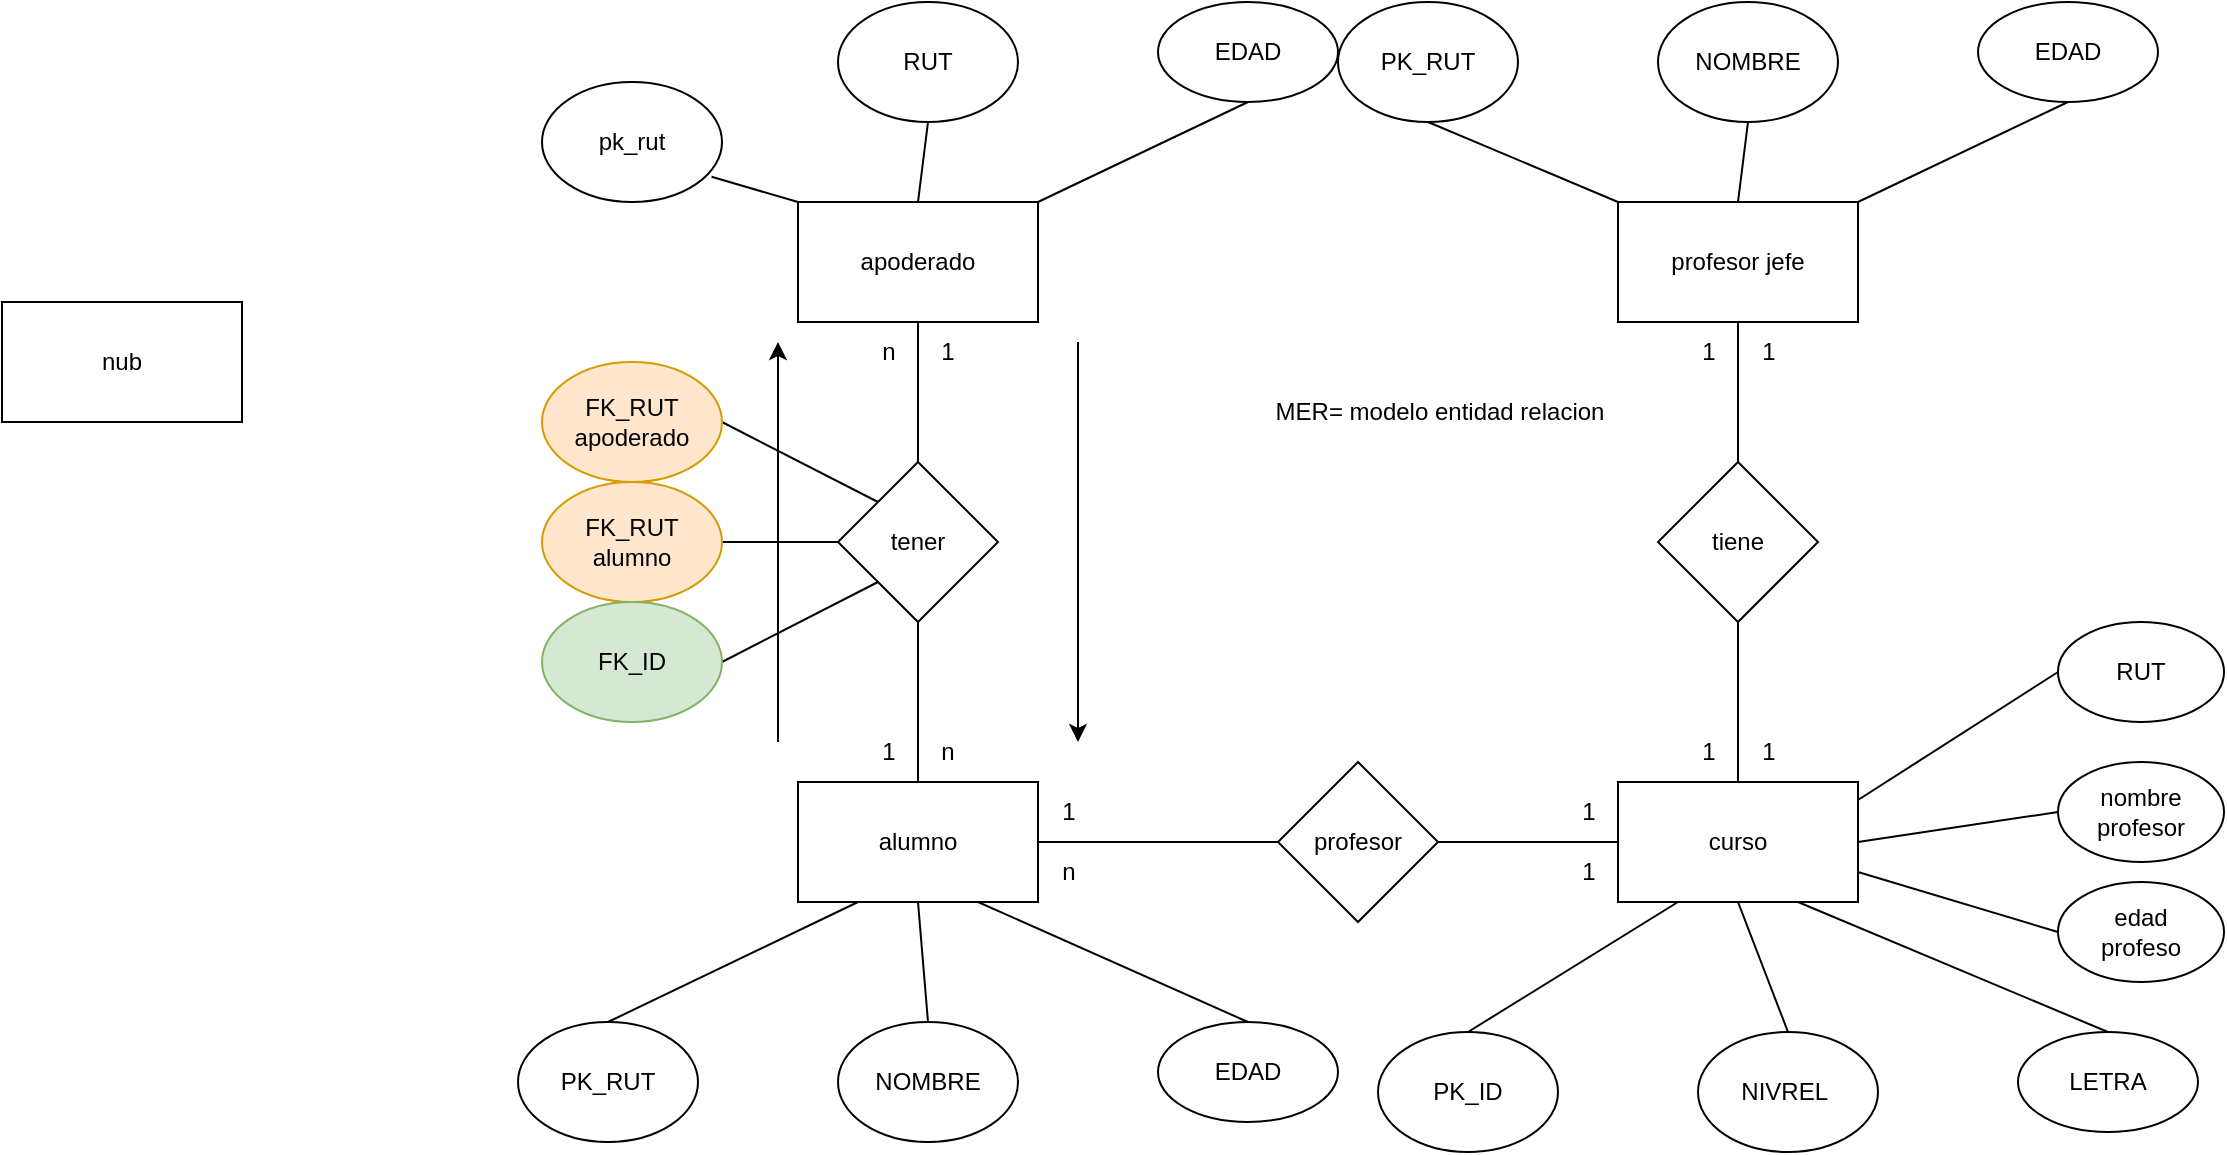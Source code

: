 <mxfile version="24.2.2" type="github">
  <diagram name="Página-1" id="F4TfGY3j-JmZBKwLm8oc">
    <mxGraphModel dx="1678" dy="954" grid="1" gridSize="10" guides="1" tooltips="1" connect="1" arrows="1" fold="1" page="1" pageScale="1" pageWidth="827" pageHeight="1169" math="0" shadow="0">
      <root>
        <mxCell id="0" />
        <mxCell id="1" parent="0" />
        <mxCell id="cJ_Q8wkKweqAUlhBJ2Tt-1" value="apoderado" style="rounded=0;whiteSpace=wrap;html=1;" vertex="1" parent="1">
          <mxGeometry x="528" y="390" width="120" height="60" as="geometry" />
        </mxCell>
        <mxCell id="cJ_Q8wkKweqAUlhBJ2Tt-2" value="alumno" style="rounded=0;whiteSpace=wrap;html=1;" vertex="1" parent="1">
          <mxGeometry x="528" y="680" width="120" height="60" as="geometry" />
        </mxCell>
        <mxCell id="cJ_Q8wkKweqAUlhBJ2Tt-3" value="profesor jefe" style="rounded=0;whiteSpace=wrap;html=1;" vertex="1" parent="1">
          <mxGeometry x="938" y="390" width="120" height="60" as="geometry" />
        </mxCell>
        <mxCell id="cJ_Q8wkKweqAUlhBJ2Tt-4" value="curso" style="rounded=0;whiteSpace=wrap;html=1;" vertex="1" parent="1">
          <mxGeometry x="938" y="680" width="120" height="60" as="geometry" />
        </mxCell>
        <mxCell id="cJ_Q8wkKweqAUlhBJ2Tt-5" value="tener" style="rhombus;whiteSpace=wrap;html=1;" vertex="1" parent="1">
          <mxGeometry x="548" y="520" width="80" height="80" as="geometry" />
        </mxCell>
        <mxCell id="cJ_Q8wkKweqAUlhBJ2Tt-6" value="tiene" style="rhombus;whiteSpace=wrap;html=1;" vertex="1" parent="1">
          <mxGeometry x="958" y="520" width="80" height="80" as="geometry" />
        </mxCell>
        <mxCell id="cJ_Q8wkKweqAUlhBJ2Tt-12" value="" style="endArrow=none;html=1;rounded=0;entryX=0.5;entryY=1;entryDx=0;entryDy=0;" edge="1" parent="1" source="cJ_Q8wkKweqAUlhBJ2Tt-5" target="cJ_Q8wkKweqAUlhBJ2Tt-1">
          <mxGeometry width="50" height="50" relative="1" as="geometry">
            <mxPoint x="628" y="490" as="sourcePoint" />
            <mxPoint x="758" y="610" as="targetPoint" />
          </mxGeometry>
        </mxCell>
        <mxCell id="cJ_Q8wkKweqAUlhBJ2Tt-13" value="" style="endArrow=none;html=1;rounded=0;entryX=0.5;entryY=0;entryDx=0;entryDy=0;" edge="1" parent="1" source="cJ_Q8wkKweqAUlhBJ2Tt-5" target="cJ_Q8wkKweqAUlhBJ2Tt-2">
          <mxGeometry width="50" height="50" relative="1" as="geometry">
            <mxPoint x="588" y="650" as="sourcePoint" />
            <mxPoint x="588" y="670.711" as="targetPoint" />
          </mxGeometry>
        </mxCell>
        <mxCell id="cJ_Q8wkKweqAUlhBJ2Tt-14" value="" style="endArrow=none;html=1;rounded=0;entryX=0.5;entryY=1;entryDx=0;entryDy=0;" edge="1" parent="1" target="cJ_Q8wkKweqAUlhBJ2Tt-3">
          <mxGeometry width="50" height="50" relative="1" as="geometry">
            <mxPoint x="998" y="520" as="sourcePoint" />
            <mxPoint x="1048" y="480" as="targetPoint" />
          </mxGeometry>
        </mxCell>
        <mxCell id="cJ_Q8wkKweqAUlhBJ2Tt-15" value="" style="endArrow=none;html=1;rounded=0;entryX=0.5;entryY=1;entryDx=0;entryDy=0;exitX=0.5;exitY=0;exitDx=0;exitDy=0;" edge="1" parent="1" source="cJ_Q8wkKweqAUlhBJ2Tt-4" target="cJ_Q8wkKweqAUlhBJ2Tt-6">
          <mxGeometry width="50" height="50" relative="1" as="geometry">
            <mxPoint x="998" y="670" as="sourcePoint" />
            <mxPoint x="1048" y="620" as="targetPoint" />
          </mxGeometry>
        </mxCell>
        <mxCell id="cJ_Q8wkKweqAUlhBJ2Tt-16" value="n" style="text;html=1;align=center;verticalAlign=middle;resizable=0;points=[];autosize=1;strokeColor=none;fillColor=none;" vertex="1" parent="1">
          <mxGeometry x="558" y="450" width="30" height="30" as="geometry" />
        </mxCell>
        <mxCell id="cJ_Q8wkKweqAUlhBJ2Tt-17" value="1" style="text;html=1;align=center;verticalAlign=middle;whiteSpace=wrap;rounded=0;" vertex="1" parent="1">
          <mxGeometry x="588" y="450" width="30" height="30" as="geometry" />
        </mxCell>
        <mxCell id="cJ_Q8wkKweqAUlhBJ2Tt-18" value="n" style="text;html=1;align=center;verticalAlign=middle;whiteSpace=wrap;rounded=0;" vertex="1" parent="1">
          <mxGeometry x="588" y="650" width="30" height="30" as="geometry" />
        </mxCell>
        <mxCell id="cJ_Q8wkKweqAUlhBJ2Tt-19" value="1" style="text;html=1;align=center;verticalAlign=middle;resizable=0;points=[];autosize=1;strokeColor=none;fillColor=none;" vertex="1" parent="1">
          <mxGeometry x="558" y="650" width="30" height="30" as="geometry" />
        </mxCell>
        <mxCell id="cJ_Q8wkKweqAUlhBJ2Tt-22" value="" style="endArrow=classic;html=1;rounded=0;" edge="1" parent="1">
          <mxGeometry width="50" height="50" relative="1" as="geometry">
            <mxPoint x="518" y="660" as="sourcePoint" />
            <mxPoint x="518" y="460" as="targetPoint" />
            <Array as="points">
              <mxPoint x="518" y="540" />
            </Array>
          </mxGeometry>
        </mxCell>
        <mxCell id="cJ_Q8wkKweqAUlhBJ2Tt-23" value="" style="endArrow=classic;html=1;rounded=0;" edge="1" parent="1">
          <mxGeometry width="50" height="50" relative="1" as="geometry">
            <mxPoint x="668" y="460" as="sourcePoint" />
            <mxPoint x="668" y="660" as="targetPoint" />
          </mxGeometry>
        </mxCell>
        <mxCell id="cJ_Q8wkKweqAUlhBJ2Tt-24" value="profesor" style="rhombus;whiteSpace=wrap;html=1;" vertex="1" parent="1">
          <mxGeometry x="768" y="670" width="80" height="80" as="geometry" />
        </mxCell>
        <mxCell id="cJ_Q8wkKweqAUlhBJ2Tt-25" value="1" style="text;html=1;align=center;verticalAlign=middle;resizable=0;points=[];autosize=1;strokeColor=none;fillColor=none;" vertex="1" parent="1">
          <mxGeometry x="968" y="450" width="30" height="30" as="geometry" />
        </mxCell>
        <mxCell id="cJ_Q8wkKweqAUlhBJ2Tt-26" value="1" style="text;html=1;align=center;verticalAlign=middle;resizable=0;points=[];autosize=1;strokeColor=none;fillColor=none;" vertex="1" parent="1">
          <mxGeometry x="998" y="450" width="30" height="30" as="geometry" />
        </mxCell>
        <mxCell id="cJ_Q8wkKweqAUlhBJ2Tt-27" value="1" style="text;html=1;align=center;verticalAlign=middle;resizable=0;points=[];autosize=1;strokeColor=none;fillColor=none;" vertex="1" parent="1">
          <mxGeometry x="968" y="650" width="30" height="30" as="geometry" />
        </mxCell>
        <mxCell id="cJ_Q8wkKweqAUlhBJ2Tt-28" value="1" style="text;html=1;align=center;verticalAlign=middle;resizable=0;points=[];autosize=1;strokeColor=none;fillColor=none;" vertex="1" parent="1">
          <mxGeometry x="998" y="650" width="30" height="30" as="geometry" />
        </mxCell>
        <mxCell id="cJ_Q8wkKweqAUlhBJ2Tt-29" value="" style="endArrow=none;html=1;rounded=0;entryX=0;entryY=0.5;entryDx=0;entryDy=0;exitX=1;exitY=0.5;exitDx=0;exitDy=0;" edge="1" parent="1" source="cJ_Q8wkKweqAUlhBJ2Tt-2" target="cJ_Q8wkKweqAUlhBJ2Tt-24">
          <mxGeometry width="50" height="50" relative="1" as="geometry">
            <mxPoint x="668" y="740" as="sourcePoint" />
            <mxPoint x="718" y="690" as="targetPoint" />
          </mxGeometry>
        </mxCell>
        <mxCell id="cJ_Q8wkKweqAUlhBJ2Tt-30" value="" style="endArrow=none;html=1;rounded=0;entryX=0;entryY=0.5;entryDx=0;entryDy=0;exitX=1;exitY=0.5;exitDx=0;exitDy=0;" edge="1" parent="1" source="cJ_Q8wkKweqAUlhBJ2Tt-24" target="cJ_Q8wkKweqAUlhBJ2Tt-4">
          <mxGeometry width="50" height="50" relative="1" as="geometry">
            <mxPoint x="878" y="750" as="sourcePoint" />
            <mxPoint x="928" y="700" as="targetPoint" />
          </mxGeometry>
        </mxCell>
        <mxCell id="cJ_Q8wkKweqAUlhBJ2Tt-31" value="1" style="text;html=1;align=center;verticalAlign=middle;resizable=0;points=[];autosize=1;strokeColor=none;fillColor=none;" vertex="1" parent="1">
          <mxGeometry x="648" y="680" width="30" height="30" as="geometry" />
        </mxCell>
        <mxCell id="cJ_Q8wkKweqAUlhBJ2Tt-32" value="1" style="text;html=1;align=center;verticalAlign=middle;resizable=0;points=[];autosize=1;strokeColor=none;fillColor=none;" vertex="1" parent="1">
          <mxGeometry x="908" y="680" width="30" height="30" as="geometry" />
        </mxCell>
        <mxCell id="cJ_Q8wkKweqAUlhBJ2Tt-33" value="1" style="text;html=1;align=center;verticalAlign=middle;resizable=0;points=[];autosize=1;strokeColor=none;fillColor=none;" vertex="1" parent="1">
          <mxGeometry x="908" y="710" width="30" height="30" as="geometry" />
        </mxCell>
        <mxCell id="cJ_Q8wkKweqAUlhBJ2Tt-34" value="n" style="text;html=1;align=center;verticalAlign=middle;resizable=0;points=[];autosize=1;strokeColor=none;fillColor=none;" vertex="1" parent="1">
          <mxGeometry x="648" y="710" width="30" height="30" as="geometry" />
        </mxCell>
        <mxCell id="cJ_Q8wkKweqAUlhBJ2Tt-88" style="rounded=0;orthogonalLoop=1;jettySize=auto;html=1;exitX=1;exitY=0.5;exitDx=0;exitDy=0;entryX=0;entryY=0;entryDx=0;entryDy=0;endArrow=none;endFill=0;" edge="1" parent="1" source="cJ_Q8wkKweqAUlhBJ2Tt-35" target="cJ_Q8wkKweqAUlhBJ2Tt-5">
          <mxGeometry relative="1" as="geometry" />
        </mxCell>
        <mxCell id="cJ_Q8wkKweqAUlhBJ2Tt-35" value="&lt;div&gt;FK_RUT&lt;/div&gt;&lt;div&gt;apoderado&lt;/div&gt;" style="ellipse;whiteSpace=wrap;html=1;fillColor=#ffe6cc;strokeColor=#d79b00;" vertex="1" parent="1">
          <mxGeometry x="400" y="470" width="90" height="60" as="geometry" />
        </mxCell>
        <mxCell id="cJ_Q8wkKweqAUlhBJ2Tt-39" style="rounded=0;orthogonalLoop=1;jettySize=auto;html=1;exitX=0.5;exitY=1;exitDx=0;exitDy=0;entryX=0.5;entryY=0;entryDx=0;entryDy=0;endArrow=none;endFill=0;" edge="1" parent="1" source="cJ_Q8wkKweqAUlhBJ2Tt-36" target="cJ_Q8wkKweqAUlhBJ2Tt-1">
          <mxGeometry relative="1" as="geometry" />
        </mxCell>
        <mxCell id="cJ_Q8wkKweqAUlhBJ2Tt-36" value="RUT" style="ellipse;whiteSpace=wrap;html=1;" vertex="1" parent="1">
          <mxGeometry x="548" y="290" width="90" height="60" as="geometry" />
        </mxCell>
        <mxCell id="cJ_Q8wkKweqAUlhBJ2Tt-40" style="rounded=0;orthogonalLoop=1;jettySize=auto;html=1;exitX=0.5;exitY=1;exitDx=0;exitDy=0;entryX=1;entryY=0;entryDx=0;entryDy=0;endArrow=none;endFill=0;" edge="1" parent="1" source="cJ_Q8wkKweqAUlhBJ2Tt-37" target="cJ_Q8wkKweqAUlhBJ2Tt-1">
          <mxGeometry relative="1" as="geometry" />
        </mxCell>
        <mxCell id="cJ_Q8wkKweqAUlhBJ2Tt-37" value="EDAD" style="ellipse;whiteSpace=wrap;html=1;" vertex="1" parent="1">
          <mxGeometry x="708" y="290" width="90" height="50" as="geometry" />
        </mxCell>
        <mxCell id="cJ_Q8wkKweqAUlhBJ2Tt-41" value="PK_RUT" style="ellipse;whiteSpace=wrap;html=1;" vertex="1" parent="1">
          <mxGeometry x="798" y="290" width="90" height="60" as="geometry" />
        </mxCell>
        <mxCell id="cJ_Q8wkKweqAUlhBJ2Tt-42" style="rounded=0;orthogonalLoop=1;jettySize=auto;html=1;exitX=0.5;exitY=1;exitDx=0;exitDy=0;entryX=0;entryY=0;entryDx=0;entryDy=0;startArrow=none;startFill=0;endArrow=none;endFill=0;" edge="1" parent="1" source="cJ_Q8wkKweqAUlhBJ2Tt-41">
          <mxGeometry relative="1" as="geometry">
            <mxPoint x="938" y="390" as="targetPoint" />
          </mxGeometry>
        </mxCell>
        <mxCell id="cJ_Q8wkKweqAUlhBJ2Tt-43" style="rounded=0;orthogonalLoop=1;jettySize=auto;html=1;exitX=0.5;exitY=1;exitDx=0;exitDy=0;entryX=0.5;entryY=0;entryDx=0;entryDy=0;endArrow=none;endFill=0;" edge="1" parent="1" source="cJ_Q8wkKweqAUlhBJ2Tt-44">
          <mxGeometry relative="1" as="geometry">
            <mxPoint x="998" y="390" as="targetPoint" />
          </mxGeometry>
        </mxCell>
        <mxCell id="cJ_Q8wkKweqAUlhBJ2Tt-44" value="NOMBRE" style="ellipse;whiteSpace=wrap;html=1;" vertex="1" parent="1">
          <mxGeometry x="958" y="290" width="90" height="60" as="geometry" />
        </mxCell>
        <mxCell id="cJ_Q8wkKweqAUlhBJ2Tt-45" style="rounded=0;orthogonalLoop=1;jettySize=auto;html=1;exitX=0.5;exitY=1;exitDx=0;exitDy=0;entryX=1;entryY=0;entryDx=0;entryDy=0;endArrow=none;endFill=0;" edge="1" parent="1" source="cJ_Q8wkKweqAUlhBJ2Tt-46">
          <mxGeometry relative="1" as="geometry">
            <mxPoint x="1058" y="390" as="targetPoint" />
          </mxGeometry>
        </mxCell>
        <mxCell id="cJ_Q8wkKweqAUlhBJ2Tt-46" value="EDAD" style="ellipse;whiteSpace=wrap;html=1;" vertex="1" parent="1">
          <mxGeometry x="1118" y="290" width="90" height="50" as="geometry" />
        </mxCell>
        <mxCell id="cJ_Q8wkKweqAUlhBJ2Tt-66" value="PK_RUT" style="ellipse;whiteSpace=wrap;html=1;direction=west;" vertex="1" parent="1">
          <mxGeometry x="388" y="800" width="90" height="60" as="geometry" />
        </mxCell>
        <mxCell id="cJ_Q8wkKweqAUlhBJ2Tt-67" style="rounded=0;orthogonalLoop=1;jettySize=auto;html=1;exitX=0.5;exitY=1;exitDx=0;exitDy=0;entryX=0.25;entryY=1;entryDx=0;entryDy=0;startArrow=none;startFill=0;endArrow=none;endFill=0;" edge="1" parent="1" source="cJ_Q8wkKweqAUlhBJ2Tt-66" target="cJ_Q8wkKweqAUlhBJ2Tt-2">
          <mxGeometry relative="1" as="geometry">
            <mxPoint x="528" y="900" as="targetPoint" />
          </mxGeometry>
        </mxCell>
        <mxCell id="cJ_Q8wkKweqAUlhBJ2Tt-68" style="rounded=0;orthogonalLoop=1;jettySize=auto;html=1;exitX=0.5;exitY=1;exitDx=0;exitDy=0;entryX=0.5;entryY=1;entryDx=0;entryDy=0;endArrow=none;endFill=0;" edge="1" parent="1" source="cJ_Q8wkKweqAUlhBJ2Tt-69" target="cJ_Q8wkKweqAUlhBJ2Tt-2">
          <mxGeometry relative="1" as="geometry">
            <mxPoint x="588" y="900" as="targetPoint" />
          </mxGeometry>
        </mxCell>
        <mxCell id="cJ_Q8wkKweqAUlhBJ2Tt-69" value="NOMBRE" style="ellipse;whiteSpace=wrap;html=1;direction=west;" vertex="1" parent="1">
          <mxGeometry x="548" y="800" width="90" height="60" as="geometry" />
        </mxCell>
        <mxCell id="cJ_Q8wkKweqAUlhBJ2Tt-70" style="rounded=0;orthogonalLoop=1;jettySize=auto;html=1;exitX=0.5;exitY=1;exitDx=0;exitDy=0;entryX=0.75;entryY=1;entryDx=0;entryDy=0;endArrow=none;endFill=0;" edge="1" parent="1" source="cJ_Q8wkKweqAUlhBJ2Tt-71" target="cJ_Q8wkKweqAUlhBJ2Tt-2">
          <mxGeometry relative="1" as="geometry">
            <mxPoint x="648" y="900" as="targetPoint" />
          </mxGeometry>
        </mxCell>
        <mxCell id="cJ_Q8wkKweqAUlhBJ2Tt-71" value="EDAD" style="ellipse;whiteSpace=wrap;html=1;direction=west;" vertex="1" parent="1">
          <mxGeometry x="708" y="800" width="90" height="50" as="geometry" />
        </mxCell>
        <mxCell id="cJ_Q8wkKweqAUlhBJ2Tt-72" value="PK_ID" style="ellipse;whiteSpace=wrap;html=1;direction=west;" vertex="1" parent="1">
          <mxGeometry x="818" y="805" width="90" height="60" as="geometry" />
        </mxCell>
        <mxCell id="cJ_Q8wkKweqAUlhBJ2Tt-73" style="rounded=0;orthogonalLoop=1;jettySize=auto;html=1;exitX=0.5;exitY=1;exitDx=0;exitDy=0;entryX=0.25;entryY=1;entryDx=0;entryDy=0;startArrow=none;startFill=0;endArrow=none;endFill=0;" edge="1" parent="1" source="cJ_Q8wkKweqAUlhBJ2Tt-72" target="cJ_Q8wkKweqAUlhBJ2Tt-4">
          <mxGeometry relative="1" as="geometry">
            <mxPoint x="798" y="715" as="targetPoint" />
          </mxGeometry>
        </mxCell>
        <mxCell id="cJ_Q8wkKweqAUlhBJ2Tt-74" style="rounded=0;orthogonalLoop=1;jettySize=auto;html=1;exitX=0.5;exitY=1;exitDx=0;exitDy=0;entryX=0.5;entryY=1;entryDx=0;entryDy=0;endArrow=none;endFill=0;" edge="1" parent="1" source="cJ_Q8wkKweqAUlhBJ2Tt-75" target="cJ_Q8wkKweqAUlhBJ2Tt-4">
          <mxGeometry relative="1" as="geometry">
            <mxPoint x="834.96" y="716.02" as="targetPoint" />
          </mxGeometry>
        </mxCell>
        <mxCell id="cJ_Q8wkKweqAUlhBJ2Tt-75" value="NIVREL&amp;nbsp;" style="ellipse;whiteSpace=wrap;html=1;direction=west;" vertex="1" parent="1">
          <mxGeometry x="978" y="805" width="90" height="60" as="geometry" />
        </mxCell>
        <mxCell id="cJ_Q8wkKweqAUlhBJ2Tt-76" style="rounded=0;orthogonalLoop=1;jettySize=auto;html=1;exitX=0.5;exitY=1;exitDx=0;exitDy=0;entryX=0.75;entryY=1;entryDx=0;entryDy=0;endArrow=none;endFill=0;" edge="1" parent="1" source="cJ_Q8wkKweqAUlhBJ2Tt-77" target="cJ_Q8wkKweqAUlhBJ2Tt-4">
          <mxGeometry relative="1" as="geometry">
            <mxPoint x="858" y="715" as="targetPoint" />
          </mxGeometry>
        </mxCell>
        <mxCell id="cJ_Q8wkKweqAUlhBJ2Tt-77" value="LETRA" style="ellipse;whiteSpace=wrap;html=1;direction=west;" vertex="1" parent="1">
          <mxGeometry x="1138" y="805" width="90" height="50" as="geometry" />
        </mxCell>
        <mxCell id="cJ_Q8wkKweqAUlhBJ2Tt-81" style="rounded=0;orthogonalLoop=1;jettySize=auto;html=1;exitX=0;exitY=0.5;exitDx=0;exitDy=0;entryX=1;entryY=0.75;entryDx=0;entryDy=0;endArrow=none;endFill=0;" edge="1" parent="1" source="cJ_Q8wkKweqAUlhBJ2Tt-78" target="cJ_Q8wkKweqAUlhBJ2Tt-4">
          <mxGeometry relative="1" as="geometry" />
        </mxCell>
        <mxCell id="cJ_Q8wkKweqAUlhBJ2Tt-78" value="edad&lt;div&gt;profeso&lt;/div&gt;" style="ellipse;whiteSpace=wrap;html=1;" vertex="1" parent="1">
          <mxGeometry x="1158" y="730" width="83" height="50" as="geometry" />
        </mxCell>
        <mxCell id="cJ_Q8wkKweqAUlhBJ2Tt-80" style="rounded=0;orthogonalLoop=1;jettySize=auto;html=1;exitX=0;exitY=0.5;exitDx=0;exitDy=0;entryX=1;entryY=0.5;entryDx=0;entryDy=0;strokeColor=default;align=center;verticalAlign=middle;fontFamily=Helvetica;fontSize=11;fontColor=default;labelBackgroundColor=default;endArrow=none;endFill=0;" edge="1" parent="1" source="cJ_Q8wkKweqAUlhBJ2Tt-79" target="cJ_Q8wkKweqAUlhBJ2Tt-4">
          <mxGeometry relative="1" as="geometry" />
        </mxCell>
        <mxCell id="cJ_Q8wkKweqAUlhBJ2Tt-79" value="nombre&lt;div&gt;profesor&lt;/div&gt;" style="ellipse;whiteSpace=wrap;html=1;" vertex="1" parent="1">
          <mxGeometry x="1158" y="670" width="83" height="50" as="geometry" />
        </mxCell>
        <mxCell id="cJ_Q8wkKweqAUlhBJ2Tt-82" value="RUT" style="ellipse;whiteSpace=wrap;html=1;" vertex="1" parent="1">
          <mxGeometry x="1158" y="600" width="83" height="50" as="geometry" />
        </mxCell>
        <mxCell id="cJ_Q8wkKweqAUlhBJ2Tt-83" style="rounded=0;orthogonalLoop=1;jettySize=auto;html=1;exitX=0;exitY=0.5;exitDx=0;exitDy=0;entryX=1;entryY=0.15;entryDx=0;entryDy=0;entryPerimeter=0;strokeColor=default;align=center;verticalAlign=middle;fontFamily=Helvetica;fontSize=11;fontColor=default;labelBackgroundColor=default;endArrow=none;endFill=0;" edge="1" parent="1" source="cJ_Q8wkKweqAUlhBJ2Tt-82" target="cJ_Q8wkKweqAUlhBJ2Tt-4">
          <mxGeometry relative="1" as="geometry" />
        </mxCell>
        <mxCell id="cJ_Q8wkKweqAUlhBJ2Tt-84" value="nub" style="rounded=0;whiteSpace=wrap;html=1;" vertex="1" parent="1">
          <mxGeometry x="130" y="440" width="120" height="60" as="geometry" />
        </mxCell>
        <mxCell id="cJ_Q8wkKweqAUlhBJ2Tt-85" value="pk_rut" style="ellipse;whiteSpace=wrap;html=1;" vertex="1" parent="1">
          <mxGeometry x="400" y="330" width="90" height="60" as="geometry" />
        </mxCell>
        <mxCell id="cJ_Q8wkKweqAUlhBJ2Tt-86" style="rounded=0;orthogonalLoop=1;jettySize=auto;html=1;exitX=0;exitY=0;exitDx=0;exitDy=0;entryX=0.942;entryY=0.79;entryDx=0;entryDy=0;entryPerimeter=0;strokeColor=default;align=center;verticalAlign=middle;fontFamily=Helvetica;fontSize=11;fontColor=default;labelBackgroundColor=default;endArrow=none;endFill=0;" edge="1" parent="1" source="cJ_Q8wkKweqAUlhBJ2Tt-1" target="cJ_Q8wkKweqAUlhBJ2Tt-85">
          <mxGeometry relative="1" as="geometry" />
        </mxCell>
        <mxCell id="cJ_Q8wkKweqAUlhBJ2Tt-89" style="rounded=0;orthogonalLoop=1;jettySize=auto;html=1;exitX=0;exitY=0.5;exitDx=0;exitDy=0;entryX=0;entryY=0.5;entryDx=0;entryDy=0;endArrow=none;endFill=0;" edge="1" parent="1" source="cJ_Q8wkKweqAUlhBJ2Tt-87" target="cJ_Q8wkKweqAUlhBJ2Tt-5">
          <mxGeometry relative="1" as="geometry" />
        </mxCell>
        <mxCell id="cJ_Q8wkKweqAUlhBJ2Tt-87" value="FK_RUT&lt;div&gt;alumno&lt;/div&gt;" style="ellipse;whiteSpace=wrap;html=1;direction=west;fillColor=#ffe6cc;strokeColor=#d79b00;" vertex="1" parent="1">
          <mxGeometry x="400" y="530" width="90" height="60" as="geometry" />
        </mxCell>
        <mxCell id="cJ_Q8wkKweqAUlhBJ2Tt-91" style="rounded=0;orthogonalLoop=1;jettySize=auto;html=1;exitX=0;exitY=0.5;exitDx=0;exitDy=0;entryX=0;entryY=1;entryDx=0;entryDy=0;endArrow=none;endFill=0;" edge="1" parent="1" source="cJ_Q8wkKweqAUlhBJ2Tt-90" target="cJ_Q8wkKweqAUlhBJ2Tt-5">
          <mxGeometry relative="1" as="geometry" />
        </mxCell>
        <mxCell id="cJ_Q8wkKweqAUlhBJ2Tt-90" value="FK_ID" style="ellipse;whiteSpace=wrap;html=1;direction=west;fillColor=#d5e8d4;strokeColor=#82b366;" vertex="1" parent="1">
          <mxGeometry x="400" y="590" width="90" height="60" as="geometry" />
        </mxCell>
        <mxCell id="cJ_Q8wkKweqAUlhBJ2Tt-93" value="&lt;p style=&quot;line-height: 90%;&quot;&gt;MER= modelo entidad relacion&lt;/p&gt;" style="text;html=1;align=center;verticalAlign=middle;whiteSpace=wrap;rounded=0;" vertex="1" parent="1">
          <mxGeometry x="758" y="480" width="182" height="30" as="geometry" />
        </mxCell>
      </root>
    </mxGraphModel>
  </diagram>
</mxfile>
